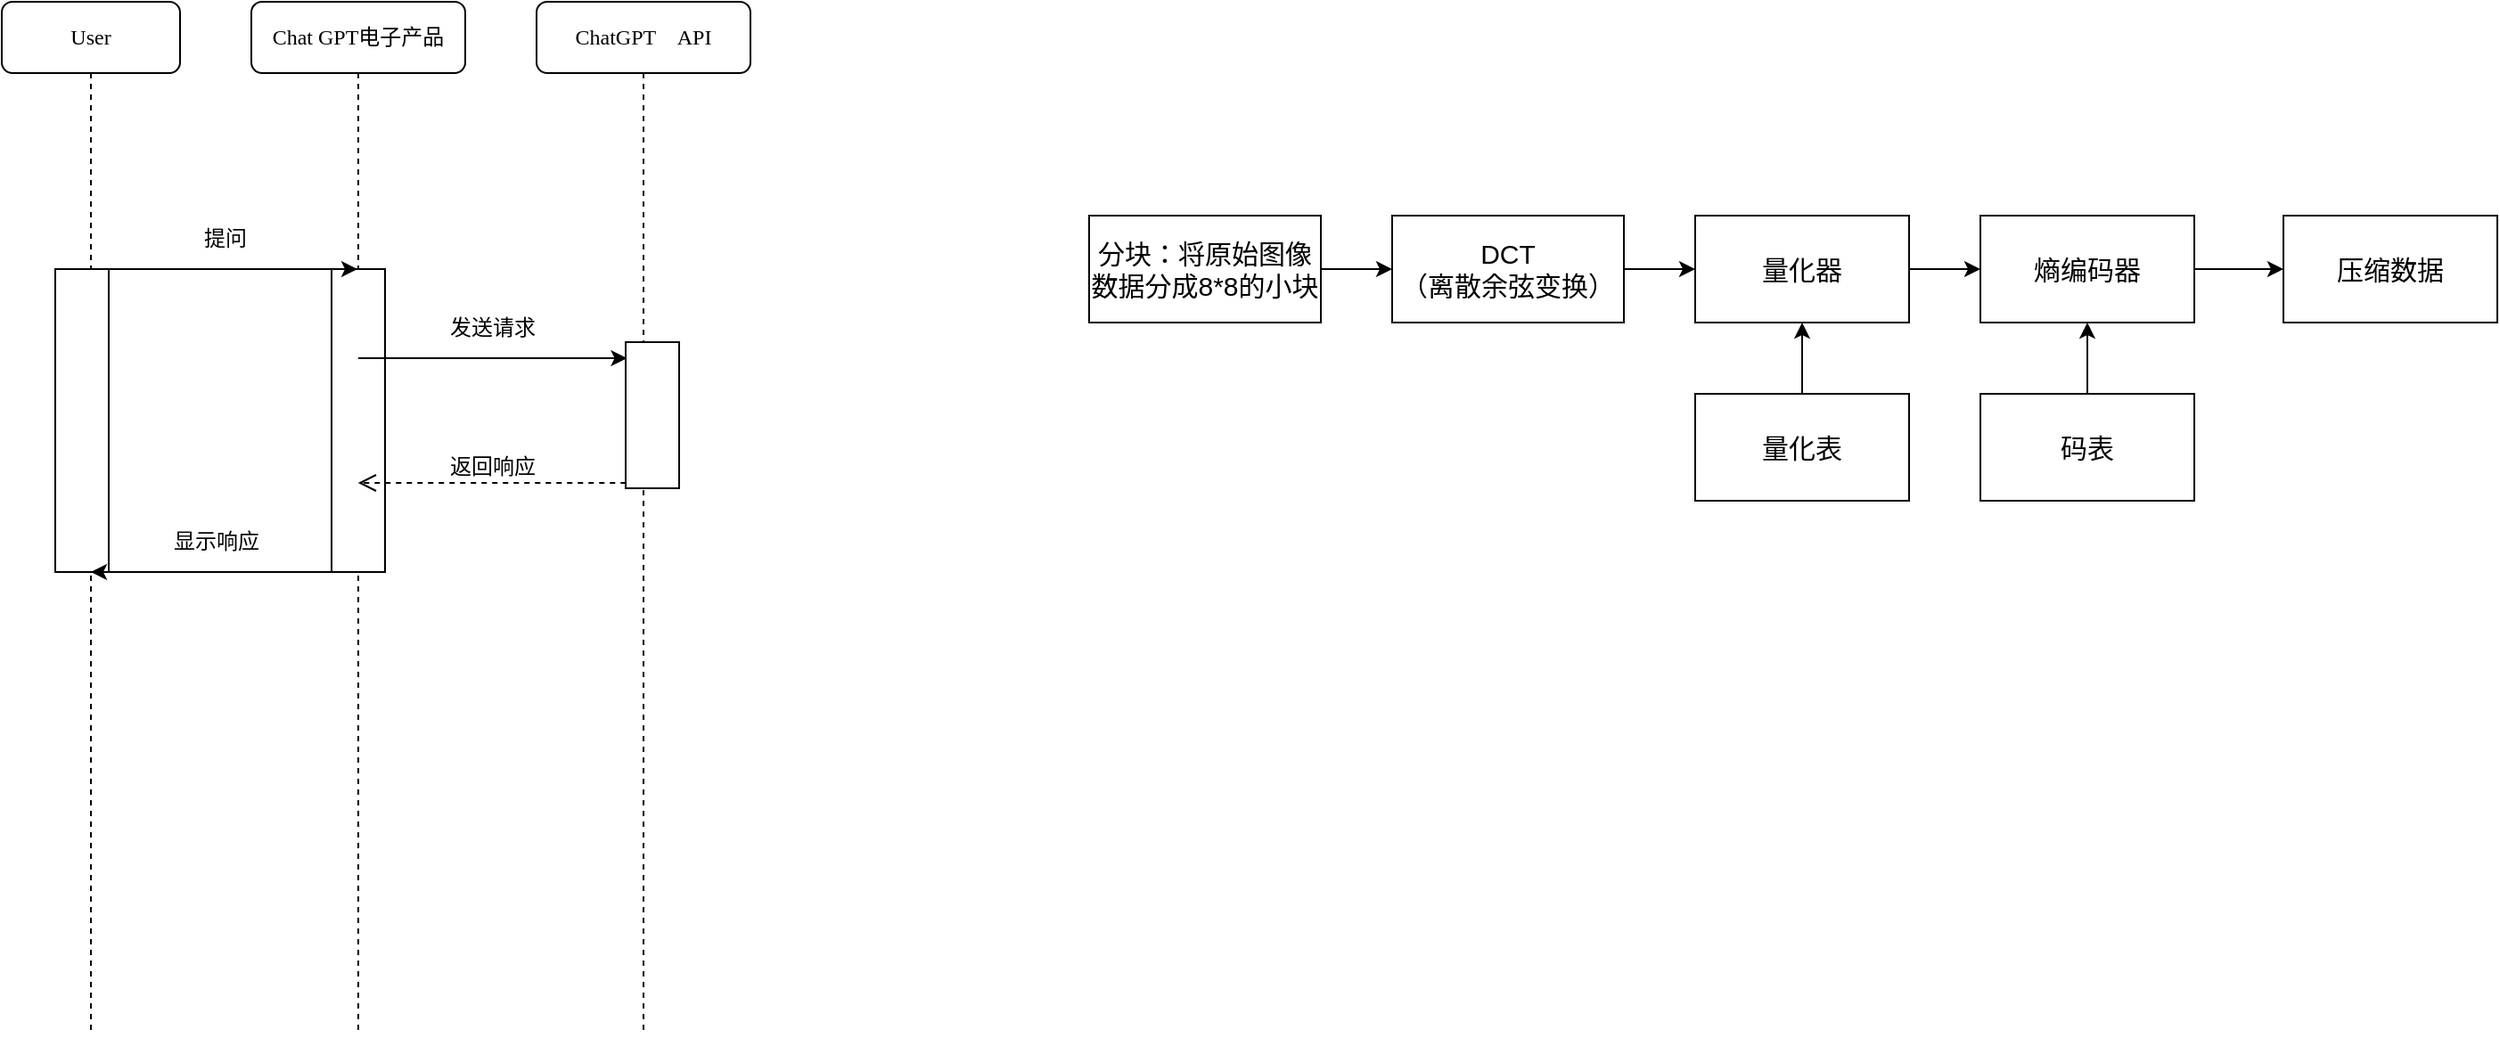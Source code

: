 <mxfile version="22.1.17" type="github">
  <diagram name="Page-1" id="13e1069c-82ec-6db2-03f1-153e76fe0fe0">
    <mxGraphModel dx="1002" dy="577" grid="0" gridSize="10" guides="1" tooltips="1" connect="1" arrows="1" fold="1" page="0" pageScale="1" pageWidth="1100" pageHeight="850" background="none" math="0" shadow="0">
      <root>
        <mxCell id="0" />
        <mxCell id="1" parent="0" />
        <mxCell id="7baba1c4bc27f4b0-2" value="Chat GPT电子产品" style="shape=umlLifeline;perimeter=lifelinePerimeter;whiteSpace=wrap;html=1;container=1;collapsible=0;recursiveResize=0;outlineConnect=0;rounded=1;shadow=0;comic=0;labelBackgroundColor=none;strokeWidth=1;fontFamily=Verdana;fontSize=12;align=center;" parent="1" vertex="1">
          <mxGeometry x="240" y="80" width="120" height="580" as="geometry" />
        </mxCell>
        <mxCell id="G_pwwEHXRlupiAmLodCx-10" value="" style="rounded=0;whiteSpace=wrap;html=1;" parent="7baba1c4bc27f4b0-2" vertex="1">
          <mxGeometry x="45" y="150" width="30" height="170" as="geometry" />
        </mxCell>
        <mxCell id="7baba1c4bc27f4b0-3" value="ChatGPT　API" style="shape=umlLifeline;perimeter=lifelinePerimeter;whiteSpace=wrap;html=1;container=1;collapsible=0;recursiveResize=0;outlineConnect=0;rounded=1;shadow=0;comic=0;labelBackgroundColor=none;strokeWidth=1;fontFamily=Verdana;fontSize=12;align=center;" parent="1" vertex="1">
          <mxGeometry x="400" y="80" width="120" height="580" as="geometry" />
        </mxCell>
        <mxCell id="G_pwwEHXRlupiAmLodCx-3" value="" style="endArrow=classic;html=1;rounded=0;" parent="7baba1c4bc27f4b0-3" source="7baba1c4bc27f4b0-2" edge="1">
          <mxGeometry width="50" height="50" relative="1" as="geometry">
            <mxPoint x="-90" y="200" as="sourcePoint" />
            <mxPoint x="50.75" y="200" as="targetPoint" />
          </mxGeometry>
        </mxCell>
        <mxCell id="G_pwwEHXRlupiAmLodCx-9" value="" style="rounded=0;whiteSpace=wrap;html=1;" parent="7baba1c4bc27f4b0-3" vertex="1">
          <mxGeometry x="50" y="191" width="30" height="82" as="geometry" />
        </mxCell>
        <mxCell id="7baba1c4bc27f4b0-8" value="User" style="shape=umlLifeline;perimeter=lifelinePerimeter;whiteSpace=wrap;html=1;container=1;collapsible=0;recursiveResize=0;outlineConnect=0;rounded=1;shadow=0;comic=0;labelBackgroundColor=none;strokeWidth=1;fontFamily=Verdana;fontSize=12;align=center;" parent="1" vertex="1">
          <mxGeometry x="100" y="80" width="100" height="580" as="geometry" />
        </mxCell>
        <mxCell id="G_pwwEHXRlupiAmLodCx-1" value="" style="endArrow=classic;html=1;rounded=0;" parent="7baba1c4bc27f4b0-8" target="7baba1c4bc27f4b0-2" edge="1">
          <mxGeometry width="50" height="50" relative="1" as="geometry">
            <mxPoint x="49.25" y="150" as="sourcePoint" />
            <mxPoint x="200" y="150" as="targetPoint" />
          </mxGeometry>
        </mxCell>
        <mxCell id="G_pwwEHXRlupiAmLodCx-11" value="" style="rounded=0;whiteSpace=wrap;html=1;" parent="7baba1c4bc27f4b0-8" vertex="1">
          <mxGeometry x="30" y="150" width="30" height="170" as="geometry" />
        </mxCell>
        <mxCell id="G_pwwEHXRlupiAmLodCx-2" value="提问" style="text;html=1;align=center;verticalAlign=middle;resizable=0;points=[];autosize=1;strokeColor=none;fillColor=none;" parent="1" vertex="1">
          <mxGeometry x="200" y="198" width="50" height="30" as="geometry" />
        </mxCell>
        <mxCell id="G_pwwEHXRlupiAmLodCx-4" value="发送请求" style="text;html=1;align=center;verticalAlign=middle;resizable=0;points=[];autosize=1;strokeColor=none;fillColor=none;" parent="1" vertex="1">
          <mxGeometry x="340" y="248" width="70" height="30" as="geometry" />
        </mxCell>
        <mxCell id="G_pwwEHXRlupiAmLodCx-5" value="&lt;font style=&quot;font-size: 12px;&quot;&gt;返回响应&lt;/font&gt;" style="html=1;verticalAlign=bottom;endArrow=open;dashed=1;endSize=8;curved=0;rounded=0;" parent="1" edge="1">
          <mxGeometry relative="1" as="geometry">
            <mxPoint x="450.13" y="350" as="sourcePoint" />
            <mxPoint x="299.88" y="350" as="targetPoint" />
          </mxGeometry>
        </mxCell>
        <mxCell id="G_pwwEHXRlupiAmLodCx-7" value="" style="endArrow=classic;html=1;rounded=0;" parent="1" source="7baba1c4bc27f4b0-2" target="7baba1c4bc27f4b0-8" edge="1">
          <mxGeometry width="50" height="50" relative="1" as="geometry">
            <mxPoint x="500" y="380" as="sourcePoint" />
            <mxPoint x="550" y="330" as="targetPoint" />
            <Array as="points">
              <mxPoint x="230" y="400" />
            </Array>
          </mxGeometry>
        </mxCell>
        <mxCell id="G_pwwEHXRlupiAmLodCx-8" value="显示响应" style="text;html=1;align=center;verticalAlign=middle;resizable=0;points=[];autosize=1;strokeColor=none;fillColor=none;" parent="1" vertex="1">
          <mxGeometry x="185" y="368" width="70" height="30" as="geometry" />
        </mxCell>
        <mxCell id="yEjR2jw8utFb-E8vY6KE-3" style="edgeStyle=orthogonalEdgeStyle;rounded=0;orthogonalLoop=1;jettySize=auto;html=1;exitX=1;exitY=0.5;exitDx=0;exitDy=0;entryX=0;entryY=0.5;entryDx=0;entryDy=0;" edge="1" parent="1" source="yEjR2jw8utFb-E8vY6KE-1" target="yEjR2jw8utFb-E8vY6KE-2">
          <mxGeometry relative="1" as="geometry" />
        </mxCell>
        <mxCell id="yEjR2jw8utFb-E8vY6KE-1" value="&lt;font style=&quot;font-size: 15px;&quot;&gt;分块：将原始图像数据分成8*8的小块&lt;/font&gt;" style="rounded=0;whiteSpace=wrap;html=1;" vertex="1" parent="1">
          <mxGeometry x="710" y="200" width="130" height="60" as="geometry" />
        </mxCell>
        <mxCell id="yEjR2jw8utFb-E8vY6KE-6" style="edgeStyle=orthogonalEdgeStyle;rounded=0;orthogonalLoop=1;jettySize=auto;html=1;exitX=1;exitY=0.5;exitDx=0;exitDy=0;entryX=0;entryY=0.5;entryDx=0;entryDy=0;" edge="1" parent="1" source="yEjR2jw8utFb-E8vY6KE-2" target="yEjR2jw8utFb-E8vY6KE-4">
          <mxGeometry relative="1" as="geometry" />
        </mxCell>
        <mxCell id="yEjR2jw8utFb-E8vY6KE-2" value="&lt;font style=&quot;font-size: 15px;&quot;&gt;DCT&lt;br&gt;（离散余弦变换）&lt;/font&gt;" style="rounded=0;whiteSpace=wrap;html=1;" vertex="1" parent="1">
          <mxGeometry x="880" y="200" width="130" height="60" as="geometry" />
        </mxCell>
        <mxCell id="yEjR2jw8utFb-E8vY6KE-9" value="" style="edgeStyle=orthogonalEdgeStyle;rounded=0;orthogonalLoop=1;jettySize=auto;html=1;" edge="1" parent="1" source="yEjR2jw8utFb-E8vY6KE-4" target="yEjR2jw8utFb-E8vY6KE-8">
          <mxGeometry relative="1" as="geometry" />
        </mxCell>
        <mxCell id="yEjR2jw8utFb-E8vY6KE-4" value="&lt;font style=&quot;font-size: 15px;&quot;&gt;量化器&lt;/font&gt;" style="rounded=0;whiteSpace=wrap;html=1;" vertex="1" parent="1">
          <mxGeometry x="1050" y="200" width="120" height="60" as="geometry" />
        </mxCell>
        <mxCell id="yEjR2jw8utFb-E8vY6KE-7" style="edgeStyle=orthogonalEdgeStyle;rounded=0;orthogonalLoop=1;jettySize=auto;html=1;exitX=0.5;exitY=0;exitDx=0;exitDy=0;entryX=0.5;entryY=1;entryDx=0;entryDy=0;" edge="1" parent="1" source="yEjR2jw8utFb-E8vY6KE-5" target="yEjR2jw8utFb-E8vY6KE-4">
          <mxGeometry relative="1" as="geometry" />
        </mxCell>
        <mxCell id="yEjR2jw8utFb-E8vY6KE-5" value="&lt;font style=&quot;font-size: 15px;&quot;&gt;量化表&lt;/font&gt;" style="rounded=0;whiteSpace=wrap;html=1;" vertex="1" parent="1">
          <mxGeometry x="1050" y="300" width="120" height="60" as="geometry" />
        </mxCell>
        <mxCell id="yEjR2jw8utFb-E8vY6KE-14" value="" style="edgeStyle=orthogonalEdgeStyle;rounded=0;orthogonalLoop=1;jettySize=auto;html=1;" edge="1" parent="1" source="yEjR2jw8utFb-E8vY6KE-8" target="yEjR2jw8utFb-E8vY6KE-13">
          <mxGeometry relative="1" as="geometry" />
        </mxCell>
        <mxCell id="yEjR2jw8utFb-E8vY6KE-8" value="&lt;font style=&quot;font-size: 15px;&quot;&gt;熵编码器&lt;/font&gt;" style="whiteSpace=wrap;html=1;rounded=0;" vertex="1" parent="1">
          <mxGeometry x="1210" y="200" width="120" height="60" as="geometry" />
        </mxCell>
        <mxCell id="yEjR2jw8utFb-E8vY6KE-12" style="edgeStyle=orthogonalEdgeStyle;rounded=0;orthogonalLoop=1;jettySize=auto;html=1;exitX=0.5;exitY=0;exitDx=0;exitDy=0;entryX=0.5;entryY=1;entryDx=0;entryDy=0;" edge="1" parent="1" source="yEjR2jw8utFb-E8vY6KE-10" target="yEjR2jw8utFb-E8vY6KE-8">
          <mxGeometry relative="1" as="geometry" />
        </mxCell>
        <mxCell id="yEjR2jw8utFb-E8vY6KE-10" value="&lt;font style=&quot;font-size: 15px;&quot;&gt;码表&lt;/font&gt;" style="whiteSpace=wrap;html=1;" vertex="1" parent="1">
          <mxGeometry x="1210" y="300" width="120" height="60" as="geometry" />
        </mxCell>
        <mxCell id="yEjR2jw8utFb-E8vY6KE-13" value="&lt;font style=&quot;font-size: 15px;&quot;&gt;压缩数据&lt;/font&gt;" style="whiteSpace=wrap;html=1;rounded=0;" vertex="1" parent="1">
          <mxGeometry x="1380" y="200" width="120" height="60" as="geometry" />
        </mxCell>
      </root>
    </mxGraphModel>
  </diagram>
</mxfile>
